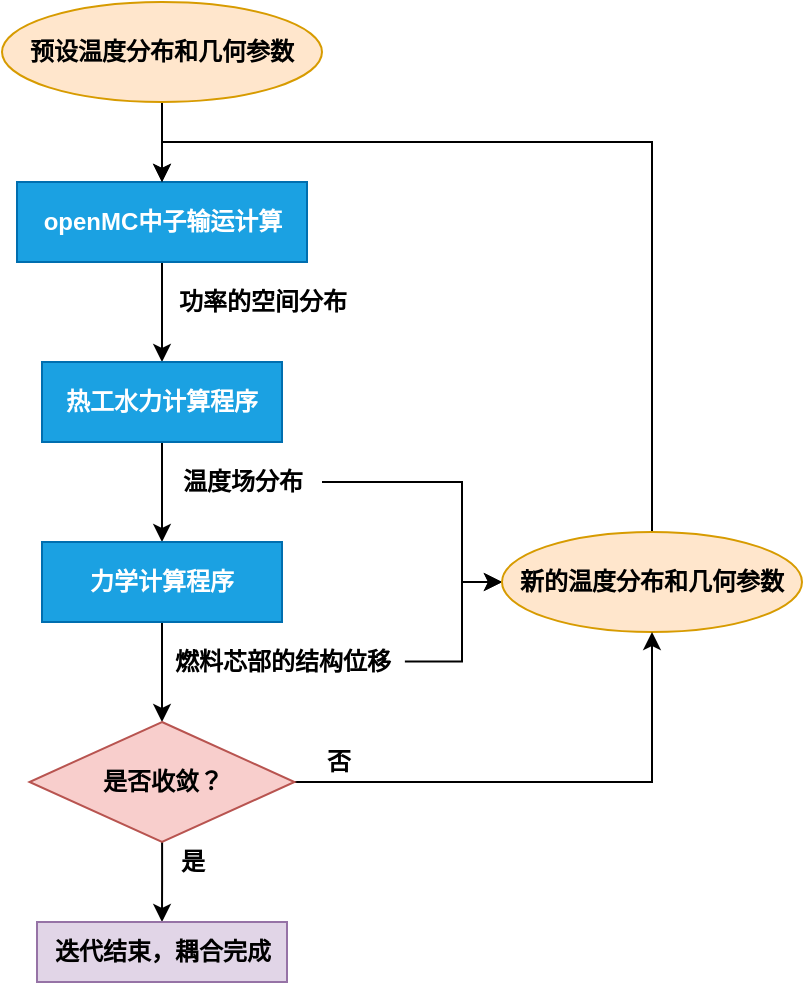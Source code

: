 <mxfile version="13.7.1" type="github">
  <diagram id="C5RBs43oDa-KdzZeNtuy" name="Page-1">
    <mxGraphModel grid="1" shadow="0" math="0" pageHeight="1169" pageWidth="827" pageScale="1" page="1" fold="1" arrows="1" connect="1" tooltips="1" guides="1" gridSize="10" dy="612" dx="573">
      <root>
        <mxCell id="WIyWlLk6GJQsqaUBKTNV-0" />
        <mxCell id="WIyWlLk6GJQsqaUBKTNV-1" parent="WIyWlLk6GJQsqaUBKTNV-0" />
        <mxCell id="ubKofRE39UMZp3o0Q8Fq-5" value="" parent="WIyWlLk6GJQsqaUBKTNV-1" edge="1" target="ubKofRE39UMZp3o0Q8Fq-4" source="ubKofRE39UMZp3o0Q8Fq-2" style="edgeStyle=orthogonalEdgeStyle;rounded=0;orthogonalLoop=1;jettySize=auto;html=1;">
          <mxGeometry as="geometry" relative="1" />
        </mxCell>
        <mxCell id="ubKofRE39UMZp3o0Q8Fq-2" value="&lt;b&gt;openMC中子输运计算&lt;/b&gt;" parent="WIyWlLk6GJQsqaUBKTNV-1" style="rounded=0;whiteSpace=wrap;html=1;fillColor=#1ba1e2;strokeColor=#006EAF;fontColor=#ffffff;" vertex="1">
          <mxGeometry as="geometry" height="40" width="145" y="160" x="127.5" />
        </mxCell>
        <mxCell id="ubKofRE39UMZp3o0Q8Fq-10" parent="WIyWlLk6GJQsqaUBKTNV-1" edge="1" target="ubKofRE39UMZp3o0Q8Fq-2" source="ubKofRE39UMZp3o0Q8Fq-3" style="edgeStyle=orthogonalEdgeStyle;rounded=0;orthogonalLoop=1;jettySize=auto;html=1;exitX=0.5;exitY=1;exitDx=0;exitDy=0;entryX=0.5;entryY=0;entryDx=0;entryDy=0;">
          <mxGeometry as="geometry" relative="1" />
        </mxCell>
        <mxCell id="ubKofRE39UMZp3o0Q8Fq-3" value="&lt;span style=&quot;text-align: center ; color: rgb(0 , 0 , 0) ; text-transform: none ; line-height: 14.4px ; text-indent: 0px ; letter-spacing: normal ; font-size: 12px ; font-style: normal ; font-variant: normal ; text-decoration: none ; word-spacing: 0px ; display: inline ; word-wrap: normal ; float: none ; background-color: transparent&quot;&gt;&lt;b&gt;预设温度分布和几何参数&lt;/b&gt;&lt;/span&gt;" parent="WIyWlLk6GJQsqaUBKTNV-1" style="ellipse;whiteSpace=wrap;html=1;fillColor=#ffe6cc;strokeColor=#d79b00;" vertex="1">
          <mxGeometry as="geometry" height="50" width="160" y="70" x="120" />
        </mxCell>
        <mxCell id="ubKofRE39UMZp3o0Q8Fq-8" value="" parent="WIyWlLk6GJQsqaUBKTNV-1" edge="1" target="ubKofRE39UMZp3o0Q8Fq-7" source="ubKofRE39UMZp3o0Q8Fq-4" style="edgeStyle=orthogonalEdgeStyle;rounded=0;orthogonalLoop=1;jettySize=auto;html=1;">
          <mxGeometry as="geometry" relative="1" />
        </mxCell>
        <mxCell id="ubKofRE39UMZp3o0Q8Fq-4" value="&lt;b&gt;热工水力计算程序&lt;/b&gt;" parent="WIyWlLk6GJQsqaUBKTNV-1" style="whiteSpace=wrap;html=1;rounded=0;fillColor=#1ba1e2;strokeColor=#006EAF;fontColor=#ffffff;" vertex="1">
          <mxGeometry as="geometry" height="40" width="120" y="250" x="140" />
        </mxCell>
        <mxCell id="ubKofRE39UMZp3o0Q8Fq-6" value="&lt;b&gt;功率的空间分布&lt;/b&gt;" parent="WIyWlLk6GJQsqaUBKTNV-1" style="text;html=1;align=center;verticalAlign=middle;resizable=0;points=[];autosize=1;" vertex="1">
          <mxGeometry as="geometry" height="20" width="100" y="210" x="200" />
        </mxCell>
        <mxCell id="ubKofRE39UMZp3o0Q8Fq-12" value="" parent="WIyWlLk6GJQsqaUBKTNV-1" edge="1" target="ubKofRE39UMZp3o0Q8Fq-18" source="ubKofRE39UMZp3o0Q8Fq-7" style="edgeStyle=orthogonalEdgeStyle;rounded=0;orthogonalLoop=1;jettySize=auto;html=1;entryX=0.5;entryY=0;entryDx=0;entryDy=0;">
          <mxGeometry as="geometry" relative="1">
            <mxPoint as="targetPoint" y="570" x="205" />
          </mxGeometry>
        </mxCell>
        <mxCell id="ubKofRE39UMZp3o0Q8Fq-7" value="&lt;b&gt;力学计算程序&lt;/b&gt;" parent="WIyWlLk6GJQsqaUBKTNV-1" style="whiteSpace=wrap;html=1;rounded=0;fillColor=#1ba1e2;strokeColor=#006EAF;fontColor=#ffffff;" vertex="1">
          <mxGeometry as="geometry" height="40" width="120" y="340" x="140" />
        </mxCell>
        <mxCell id="ubKofRE39UMZp3o0Q8Fq-15" value="" parent="WIyWlLk6GJQsqaUBKTNV-1" edge="1" target="ubKofRE39UMZp3o0Q8Fq-17" source="ubKofRE39UMZp3o0Q8Fq-9" style="edgeStyle=orthogonalEdgeStyle;rounded=0;orthogonalLoop=1;jettySize=auto;html=1;entryX=0;entryY=0.5;entryDx=0;entryDy=0;">
          <mxGeometry as="geometry" relative="1">
            <mxPoint as="targetPoint" y="440" x="370" />
            <Array as="points">
              <mxPoint y="310" x="350" />
              <mxPoint y="360" x="350" />
            </Array>
          </mxGeometry>
        </mxCell>
        <mxCell id="ubKofRE39UMZp3o0Q8Fq-9" value="&lt;b&gt;温度场分布&lt;/b&gt;" parent="WIyWlLk6GJQsqaUBKTNV-1" style="text;html=1;align=center;verticalAlign=middle;resizable=0;points=[];autosize=1;" vertex="1">
          <mxGeometry as="geometry" height="20" width="80" y="300" x="200" />
        </mxCell>
        <mxCell id="ubKofRE39UMZp3o0Q8Fq-28" value="" parent="WIyWlLk6GJQsqaUBKTNV-1" edge="1" target="ubKofRE39UMZp3o0Q8Fq-17" source="ubKofRE39UMZp3o0Q8Fq-13" style="edgeStyle=orthogonalEdgeStyle;rounded=0;orthogonalLoop=1;jettySize=auto;html=1;entryX=0;entryY=0.5;entryDx=0;entryDy=0;exitX=1.012;exitY=0.486;exitDx=0;exitDy=0;exitPerimeter=0;">
          <mxGeometry as="geometry" relative="1">
            <mxPoint as="targetPoint" y="540" x="430" />
            <Array as="points">
              <mxPoint y="400" x="350" />
              <mxPoint y="360" x="350" />
            </Array>
          </mxGeometry>
        </mxCell>
        <mxCell id="ubKofRE39UMZp3o0Q8Fq-13" value="&lt;b&gt;燃料芯部的结构位移&lt;/b&gt;" parent="WIyWlLk6GJQsqaUBKTNV-1" style="text;html=1;align=center;verticalAlign=middle;resizable=0;points=[];autosize=1;" vertex="1">
          <mxGeometry as="geometry" height="20" width="120" y="390" x="200" />
        </mxCell>
        <mxCell id="ubKofRE39UMZp3o0Q8Fq-30" parent="WIyWlLk6GJQsqaUBKTNV-1" edge="1" target="ubKofRE39UMZp3o0Q8Fq-2" source="ubKofRE39UMZp3o0Q8Fq-17" style="edgeStyle=orthogonalEdgeStyle;rounded=0;orthogonalLoop=1;jettySize=auto;html=1;exitX=0.5;exitY=0;exitDx=0;exitDy=0;entryX=0.5;entryY=0;entryDx=0;entryDy=0;">
          <mxGeometry as="geometry" relative="1">
            <mxPoint as="targetPoint" y="150" x="360" />
          </mxGeometry>
        </mxCell>
        <mxCell id="ubKofRE39UMZp3o0Q8Fq-17" value="&lt;span style=&quot;text-align: center ; color: rgb(0 , 0 , 0) ; text-transform: none ; line-height: 14.4px ; text-indent: 0px ; letter-spacing: normal ; font-size: 12px ; font-style: normal ; font-variant: normal ; text-decoration: none ; word-spacing: 0px ; display: inline ; word-wrap: normal ; float: none ; background-color: transparent&quot;&gt;&lt;b&gt;新的温度分布和几何参数&lt;/b&gt;&lt;/span&gt;" parent="WIyWlLk6GJQsqaUBKTNV-1" style="ellipse;whiteSpace=wrap;html=1;fillColor=#ffe6cc;strokeColor=#d79b00;" vertex="1">
          <mxGeometry as="geometry" height="50" width="150" y="335" x="370" />
        </mxCell>
        <mxCell id="ubKofRE39UMZp3o0Q8Fq-20" value="" parent="WIyWlLk6GJQsqaUBKTNV-1" edge="1" target="ubKofRE39UMZp3o0Q8Fq-19" source="ubKofRE39UMZp3o0Q8Fq-18" style="edgeStyle=orthogonalEdgeStyle;rounded=0;orthogonalLoop=1;jettySize=auto;html=1;">
          <mxGeometry as="geometry" relative="1" />
        </mxCell>
        <mxCell id="ubKofRE39UMZp3o0Q8Fq-31" parent="WIyWlLk6GJQsqaUBKTNV-1" edge="1" target="ubKofRE39UMZp3o0Q8Fq-17" source="ubKofRE39UMZp3o0Q8Fq-18" style="edgeStyle=orthogonalEdgeStyle;rounded=0;orthogonalLoop=1;jettySize=auto;html=1;exitX=1;exitY=0.5;exitDx=0;exitDy=0;entryX=0.5;entryY=1;entryDx=0;entryDy=0;">
          <mxGeometry as="geometry" relative="1" />
        </mxCell>
        <mxCell id="ubKofRE39UMZp3o0Q8Fq-18" value="&lt;b&gt;是否收敛？&lt;/b&gt;" parent="WIyWlLk6GJQsqaUBKTNV-1" style="rhombus;whiteSpace=wrap;html=1;fillColor=#f8cecc;strokeColor=#b85450;" vertex="1">
          <mxGeometry as="geometry" height="60" width="132.5" y="430" x="133.75" />
        </mxCell>
        <mxCell id="ubKofRE39UMZp3o0Q8Fq-19" value="&lt;b&gt;迭代结束，耦合完成&lt;/b&gt;" parent="WIyWlLk6GJQsqaUBKTNV-1" style="whiteSpace=wrap;html=1;fillColor=#e1d5e7;strokeColor=#9673a6;" vertex="1">
          <mxGeometry as="geometry" height="30" width="125" y="530" x="137.5" />
        </mxCell>
        <mxCell id="ubKofRE39UMZp3o0Q8Fq-21" value="&lt;b&gt;是&lt;/b&gt;" parent="WIyWlLk6GJQsqaUBKTNV-1" style="text;html=1;align=center;verticalAlign=middle;resizable=0;points=[];autosize=1;" vertex="1">
          <mxGeometry as="geometry" height="20" width="30" y="490" x="200" />
        </mxCell>
        <mxCell id="ubKofRE39UMZp3o0Q8Fq-22" value="&lt;b&gt;否&lt;/b&gt;" parent="WIyWlLk6GJQsqaUBKTNV-1" style="text;html=1;align=center;verticalAlign=middle;resizable=0;points=[];autosize=1;" vertex="1">
          <mxGeometry as="geometry" height="20" width="30" y="440" x="272.5" />
        </mxCell>
      </root>
    </mxGraphModel>
  </diagram>
</mxfile>
